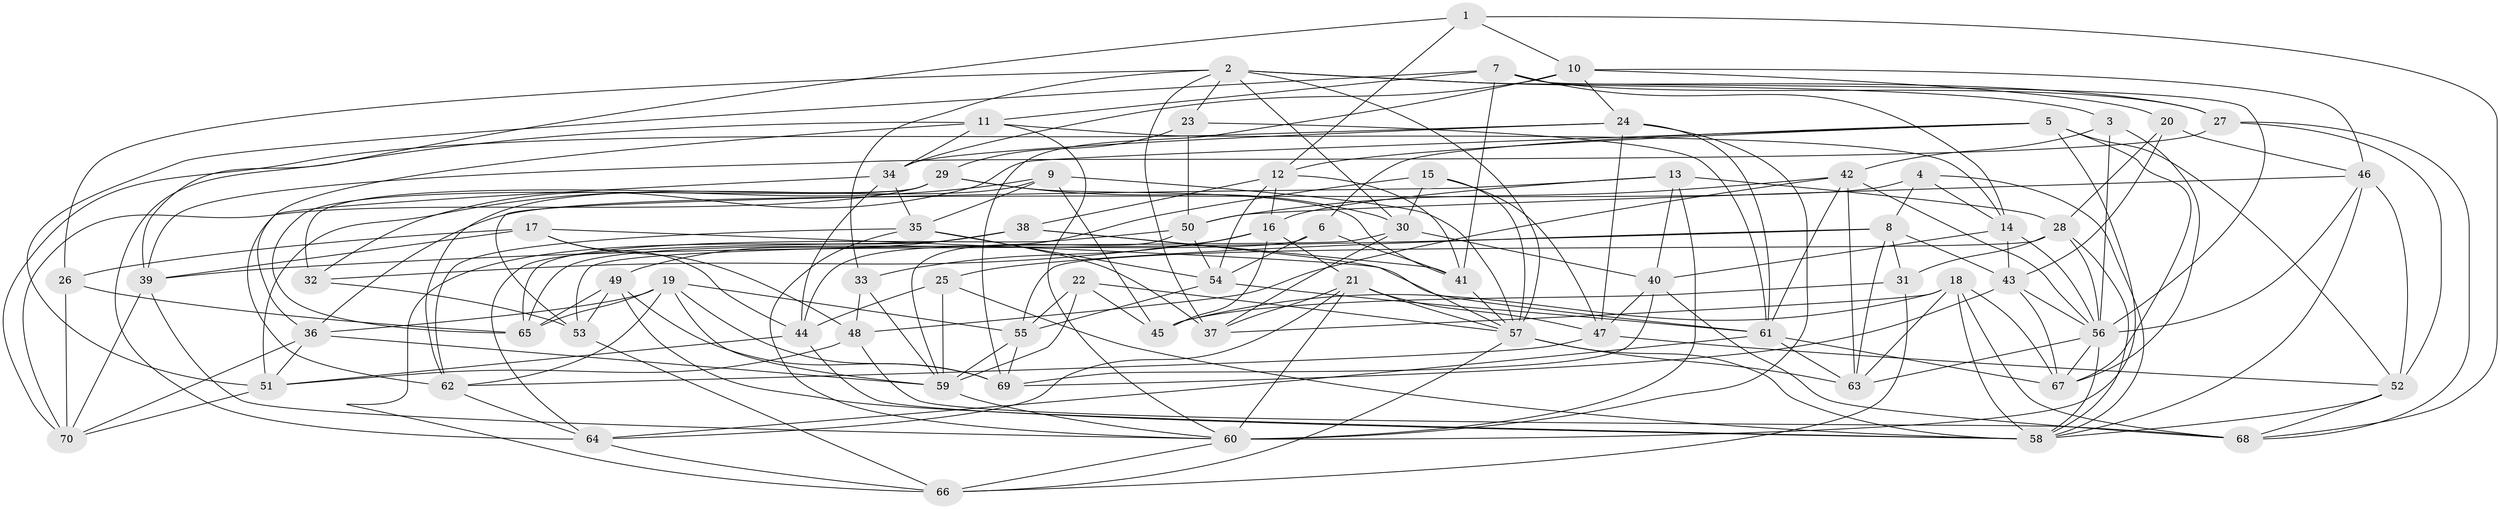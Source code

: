 // original degree distribution, {4: 1.0}
// Generated by graph-tools (version 1.1) at 2025/27/03/09/25 03:27:02]
// undirected, 70 vertices, 203 edges
graph export_dot {
graph [start="1"]
  node [color=gray90,style=filled];
  1;
  2;
  3;
  4;
  5;
  6;
  7;
  8;
  9;
  10;
  11;
  12;
  13;
  14;
  15;
  16;
  17;
  18;
  19;
  20;
  21;
  22;
  23;
  24;
  25;
  26;
  27;
  28;
  29;
  30;
  31;
  32;
  33;
  34;
  35;
  36;
  37;
  38;
  39;
  40;
  41;
  42;
  43;
  44;
  45;
  46;
  47;
  48;
  49;
  50;
  51;
  52;
  53;
  54;
  55;
  56;
  57;
  58;
  59;
  60;
  61;
  62;
  63;
  64;
  65;
  66;
  67;
  68;
  69;
  70;
  1 -- 10 [weight=1.0];
  1 -- 12 [weight=1.0];
  1 -- 39 [weight=1.0];
  1 -- 68 [weight=1.0];
  2 -- 3 [weight=1.0];
  2 -- 23 [weight=1.0];
  2 -- 26 [weight=1.0];
  2 -- 27 [weight=2.0];
  2 -- 30 [weight=1.0];
  2 -- 33 [weight=1.0];
  2 -- 37 [weight=2.0];
  2 -- 57 [weight=1.0];
  3 -- 42 [weight=1.0];
  3 -- 56 [weight=1.0];
  3 -- 67 [weight=1.0];
  4 -- 8 [weight=1.0];
  4 -- 14 [weight=1.0];
  4 -- 36 [weight=1.0];
  4 -- 58 [weight=1.0];
  5 -- 6 [weight=1.0];
  5 -- 12 [weight=1.0];
  5 -- 32 [weight=1.0];
  5 -- 52 [weight=1.0];
  5 -- 60 [weight=1.0];
  5 -- 67 [weight=1.0];
  6 -- 41 [weight=1.0];
  6 -- 54 [weight=1.0];
  6 -- 65 [weight=1.0];
  7 -- 11 [weight=1.0];
  7 -- 14 [weight=1.0];
  7 -- 27 [weight=1.0];
  7 -- 41 [weight=1.0];
  7 -- 51 [weight=1.0];
  7 -- 56 [weight=1.0];
  8 -- 25 [weight=1.0];
  8 -- 31 [weight=1.0];
  8 -- 39 [weight=1.0];
  8 -- 43 [weight=1.0];
  8 -- 63 [weight=1.0];
  9 -- 35 [weight=1.0];
  9 -- 45 [weight=2.0];
  9 -- 51 [weight=1.0];
  9 -- 57 [weight=1.0];
  9 -- 62 [weight=1.0];
  10 -- 20 [weight=1.0];
  10 -- 24 [weight=1.0];
  10 -- 34 [weight=1.0];
  10 -- 46 [weight=1.0];
  10 -- 69 [weight=1.0];
  11 -- 14 [weight=1.0];
  11 -- 34 [weight=1.0];
  11 -- 36 [weight=1.0];
  11 -- 60 [weight=1.0];
  11 -- 64 [weight=1.0];
  12 -- 16 [weight=1.0];
  12 -- 38 [weight=1.0];
  12 -- 41 [weight=1.0];
  12 -- 54 [weight=1.0];
  13 -- 16 [weight=1.0];
  13 -- 28 [weight=1.0];
  13 -- 40 [weight=1.0];
  13 -- 53 [weight=1.0];
  13 -- 60 [weight=2.0];
  14 -- 40 [weight=1.0];
  14 -- 43 [weight=1.0];
  14 -- 56 [weight=1.0];
  15 -- 30 [weight=1.0];
  15 -- 44 [weight=1.0];
  15 -- 47 [weight=1.0];
  15 -- 57 [weight=1.0];
  16 -- 21 [weight=1.0];
  16 -- 32 [weight=1.0];
  16 -- 33 [weight=1.0];
  16 -- 45 [weight=1.0];
  17 -- 26 [weight=1.0];
  17 -- 39 [weight=1.0];
  17 -- 44 [weight=1.0];
  17 -- 48 [weight=2.0];
  17 -- 61 [weight=1.0];
  18 -- 37 [weight=1.0];
  18 -- 45 [weight=1.0];
  18 -- 58 [weight=1.0];
  18 -- 63 [weight=1.0];
  18 -- 67 [weight=1.0];
  18 -- 68 [weight=1.0];
  19 -- 36 [weight=1.0];
  19 -- 55 [weight=1.0];
  19 -- 59 [weight=1.0];
  19 -- 62 [weight=1.0];
  19 -- 65 [weight=1.0];
  19 -- 69 [weight=1.0];
  20 -- 28 [weight=1.0];
  20 -- 43 [weight=1.0];
  20 -- 46 [weight=1.0];
  21 -- 37 [weight=1.0];
  21 -- 47 [weight=1.0];
  21 -- 57 [weight=1.0];
  21 -- 60 [weight=1.0];
  21 -- 64 [weight=1.0];
  22 -- 45 [weight=1.0];
  22 -- 55 [weight=1.0];
  22 -- 57 [weight=1.0];
  22 -- 59 [weight=1.0];
  23 -- 29 [weight=1.0];
  23 -- 50 [weight=1.0];
  23 -- 61 [weight=1.0];
  24 -- 34 [weight=1.0];
  24 -- 47 [weight=1.0];
  24 -- 60 [weight=1.0];
  24 -- 61 [weight=1.0];
  24 -- 70 [weight=1.0];
  25 -- 44 [weight=1.0];
  25 -- 58 [weight=1.0];
  25 -- 59 [weight=1.0];
  26 -- 65 [weight=1.0];
  26 -- 70 [weight=1.0];
  27 -- 39 [weight=1.0];
  27 -- 52 [weight=1.0];
  27 -- 68 [weight=1.0];
  28 -- 31 [weight=1.0];
  28 -- 55 [weight=1.0];
  28 -- 56 [weight=1.0];
  28 -- 58 [weight=1.0];
  29 -- 30 [weight=1.0];
  29 -- 32 [weight=1.0];
  29 -- 41 [weight=1.0];
  29 -- 65 [weight=1.0];
  29 -- 70 [weight=1.0];
  30 -- 37 [weight=1.0];
  30 -- 40 [weight=1.0];
  30 -- 53 [weight=1.0];
  31 -- 45 [weight=1.0];
  31 -- 66 [weight=1.0];
  32 -- 53 [weight=1.0];
  33 -- 48 [weight=1.0];
  33 -- 59 [weight=1.0];
  34 -- 35 [weight=1.0];
  34 -- 44 [weight=1.0];
  34 -- 62 [weight=1.0];
  35 -- 37 [weight=1.0];
  35 -- 54 [weight=1.0];
  35 -- 60 [weight=1.0];
  35 -- 62 [weight=1.0];
  36 -- 51 [weight=1.0];
  36 -- 59 [weight=1.0];
  36 -- 70 [weight=1.0];
  38 -- 41 [weight=1.0];
  38 -- 49 [weight=1.0];
  38 -- 57 [weight=1.0];
  38 -- 64 [weight=1.0];
  38 -- 66 [weight=1.0];
  39 -- 60 [weight=1.0];
  39 -- 70 [weight=1.0];
  40 -- 47 [weight=1.0];
  40 -- 68 [weight=1.0];
  40 -- 69 [weight=1.0];
  41 -- 57 [weight=1.0];
  42 -- 48 [weight=1.0];
  42 -- 50 [weight=1.0];
  42 -- 56 [weight=1.0];
  42 -- 61 [weight=1.0];
  42 -- 63 [weight=1.0];
  43 -- 56 [weight=1.0];
  43 -- 67 [weight=1.0];
  43 -- 69 [weight=1.0];
  44 -- 51 [weight=1.0];
  44 -- 58 [weight=1.0];
  46 -- 50 [weight=1.0];
  46 -- 52 [weight=1.0];
  46 -- 56 [weight=1.0];
  46 -- 58 [weight=1.0];
  47 -- 52 [weight=1.0];
  47 -- 62 [weight=1.0];
  48 -- 51 [weight=1.0];
  48 -- 68 [weight=1.0];
  49 -- 53 [weight=2.0];
  49 -- 58 [weight=1.0];
  49 -- 65 [weight=1.0];
  49 -- 69 [weight=1.0];
  50 -- 54 [weight=1.0];
  50 -- 59 [weight=1.0];
  50 -- 65 [weight=1.0];
  51 -- 70 [weight=1.0];
  52 -- 58 [weight=1.0];
  52 -- 68 [weight=1.0];
  53 -- 66 [weight=1.0];
  54 -- 55 [weight=1.0];
  54 -- 61 [weight=1.0];
  55 -- 59 [weight=1.0];
  55 -- 69 [weight=1.0];
  56 -- 58 [weight=1.0];
  56 -- 63 [weight=1.0];
  56 -- 67 [weight=1.0];
  57 -- 58 [weight=1.0];
  57 -- 63 [weight=1.0];
  57 -- 66 [weight=1.0];
  59 -- 60 [weight=1.0];
  60 -- 66 [weight=1.0];
  61 -- 63 [weight=1.0];
  61 -- 64 [weight=1.0];
  61 -- 67 [weight=1.0];
  62 -- 64 [weight=1.0];
  64 -- 66 [weight=1.0];
}
